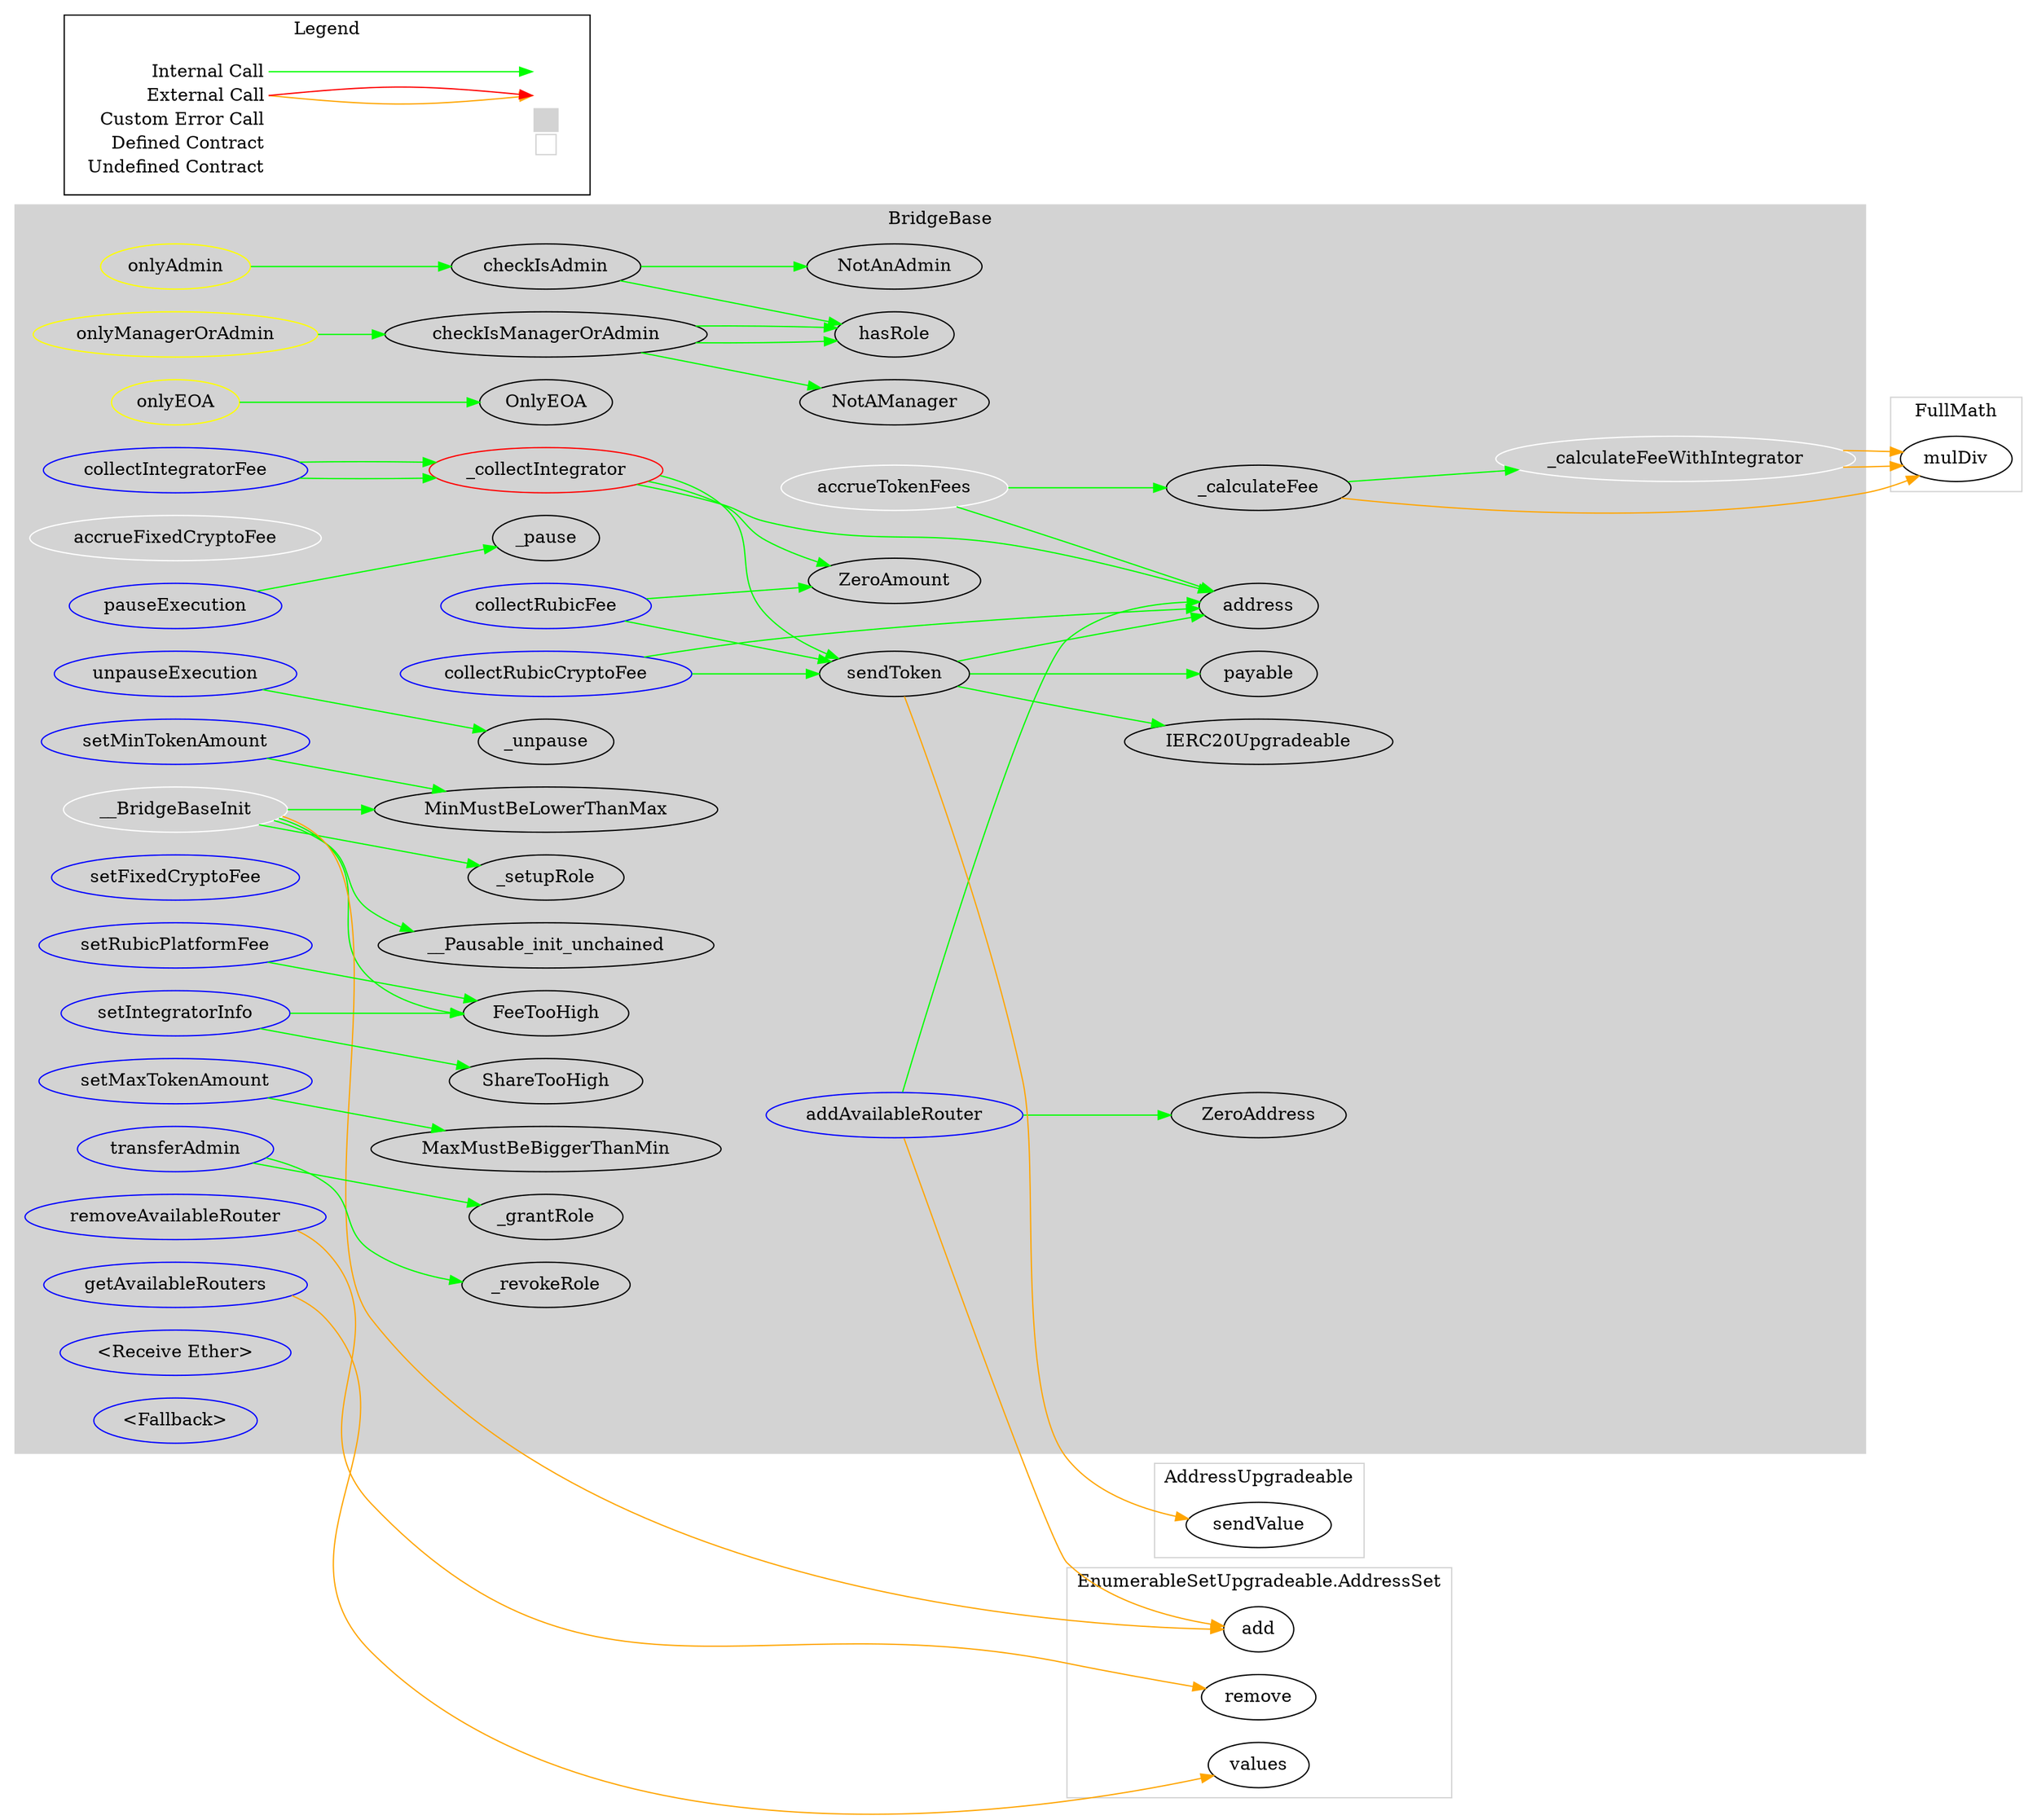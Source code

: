 digraph G {
  graph [ ratio = "auto", page = "100", compound =true ];
subgraph "clusterBridgeBase" {
  graph [ label = "BridgeBase", color = "lightgray", style = "filled", bgcolor = "lightgray" ];
  "BridgeBase.onlyAdmin" [ label = "onlyAdmin", color = "yellow" ];
  "BridgeBase.onlyManagerOrAdmin" [ label = "onlyManagerOrAdmin", color = "yellow" ];
  "BridgeBase.onlyEOA" [ label = "onlyEOA", color = "yellow" ];
  "BridgeBase.__BridgeBaseInit" [ label = "__BridgeBaseInit", color = "white" ];
  "BridgeBase.accrueFixedCryptoFee" [ label = "accrueFixedCryptoFee", color = "white" ];
  "BridgeBase.accrueTokenFees" [ label = "accrueTokenFees", color = "white" ];
  "BridgeBase._calculateFeeWithIntegrator" [ label = "_calculateFeeWithIntegrator", color = "white" ];
  "BridgeBase._calculateFee" [ label = "_calculateFee" ];
  "BridgeBase._collectIntegrator" [ label = "_collectIntegrator", color = "red" ];
  "BridgeBase.collectIntegratorFee" [ label = "collectIntegratorFee", color = "blue" ];
  "BridgeBase.collectRubicFee" [ label = "collectRubicFee", color = "blue" ];
  "BridgeBase.collectRubicCryptoFee" [ label = "collectRubicCryptoFee", color = "blue" ];
  "BridgeBase.pauseExecution" [ label = "pauseExecution", color = "blue" ];
  "BridgeBase.unpauseExecution" [ label = "unpauseExecution", color = "blue" ];
  "BridgeBase.setIntegratorInfo" [ label = "setIntegratorInfo", color = "blue" ];
  "BridgeBase.setFixedCryptoFee" [ label = "setFixedCryptoFee", color = "blue" ];
  "BridgeBase.setRubicPlatformFee" [ label = "setRubicPlatformFee", color = "blue" ];
  "BridgeBase.setMinTokenAmount" [ label = "setMinTokenAmount", color = "blue" ];
  "BridgeBase.setMaxTokenAmount" [ label = "setMaxTokenAmount", color = "blue" ];
  "BridgeBase.addAvailableRouter" [ label = "addAvailableRouter", color = "blue" ];
  "BridgeBase.removeAvailableRouter" [ label = "removeAvailableRouter", color = "blue" ];
  "BridgeBase.transferAdmin" [ label = "transferAdmin", color = "blue" ];
  "BridgeBase.getAvailableRouters" [ label = "getAvailableRouters", color = "blue" ];
  "BridgeBase.checkIsManagerOrAdmin" [ label = "checkIsManagerOrAdmin" ];
  "BridgeBase.checkIsAdmin" [ label = "checkIsAdmin" ];
  "BridgeBase.sendToken" [ label = "sendToken" ];
  "BridgeBase.<Receive Ether>" [ label = "<Receive Ether>", color = "blue" ];
  "BridgeBase.<Fallback>" [ label = "<Fallback>", color = "blue" ];
  "BridgeBase.OnlyEOA" [ label = "OnlyEOA" ];
  "BridgeBase.__Pausable_init_unchained" [ label = "__Pausable_init_unchained" ];
  "BridgeBase.FeeTooHigh" [ label = "FeeTooHigh" ];
  "BridgeBase.MinMustBeLowerThanMax" [ label = "MinMustBeLowerThanMax" ];
  "BridgeBase._setupRole" [ label = "_setupRole" ];
  "BridgeBase.address" [ label = "address" ];
  "BridgeBase.ZeroAmount" [ label = "ZeroAmount" ];
  "BridgeBase._pause" [ label = "_pause" ];
  "BridgeBase._unpause" [ label = "_unpause" ];
  "BridgeBase.ShareTooHigh" [ label = "ShareTooHigh" ];
  "BridgeBase.MaxMustBeBiggerThanMin" [ label = "MaxMustBeBiggerThanMin" ];
  "BridgeBase.ZeroAddress" [ label = "ZeroAddress" ];
  "BridgeBase._revokeRole" [ label = "_revokeRole" ];
  "BridgeBase._grantRole" [ label = "_grantRole" ];
  "BridgeBase.hasRole" [ label = "hasRole" ];
  "BridgeBase.NotAManager" [ label = "NotAManager" ];
  "BridgeBase.NotAnAdmin" [ label = "NotAnAdmin" ];
  "BridgeBase.payable" [ label = "payable" ];
  "BridgeBase.IERC20Upgradeable" [ label = "IERC20Upgradeable" ];
}

subgraph "clusterEnumerableSetUpgradeable.AddressSet" {
  graph [ label = "EnumerableSetUpgradeable.AddressSet", color = "lightgray" ];
  "EnumerableSetUpgradeable.AddressSet.add" [ label = "add" ];
  "EnumerableSetUpgradeable.AddressSet.remove" [ label = "remove" ];
  "EnumerableSetUpgradeable.AddressSet.values" [ label = "values" ];
}

subgraph "clusterFullMath" {
  graph [ label = "FullMath", color = "lightgray" ];
  "FullMath.mulDiv" [ label = "mulDiv" ];
}

subgraph "clusterAddressUpgradeable" {
  graph [ label = "AddressUpgradeable", color = "lightgray" ];
  "AddressUpgradeable.sendValue" [ label = "sendValue" ];
}

  "BridgeBase.onlyAdmin";
  "BridgeBase.checkIsAdmin";
  "BridgeBase.onlyManagerOrAdmin";
  "BridgeBase.checkIsManagerOrAdmin";
  "BridgeBase.onlyEOA";
  "BridgeBase.OnlyEOA";
  "BridgeBase.__BridgeBaseInit";
  "BridgeBase.__Pausable_init_unchained";
  "BridgeBase.FeeTooHigh";
  "EnumerableSetUpgradeable.AddressSet.add";
  "BridgeBase.MinMustBeLowerThanMax";
  "BridgeBase._setupRole";
  "BridgeBase.accrueTokenFees";
  "BridgeBase._calculateFee";
  "BridgeBase.address";
  "BridgeBase._calculateFeeWithIntegrator";
  "FullMath.mulDiv";
  "BridgeBase._collectIntegrator";
  "BridgeBase.ZeroAmount";
  "BridgeBase.sendToken";
  "BridgeBase.collectIntegratorFee";
  "BridgeBase.collectRubicFee";
  "BridgeBase.collectRubicCryptoFee";
  "BridgeBase.pauseExecution";
  "BridgeBase._pause";
  "BridgeBase.unpauseExecution";
  "BridgeBase._unpause";
  "BridgeBase.setIntegratorInfo";
  "BridgeBase.ShareTooHigh";
  "BridgeBase.setRubicPlatformFee";
  "BridgeBase.setMinTokenAmount";
  "BridgeBase.setMaxTokenAmount";
  "BridgeBase.MaxMustBeBiggerThanMin";
  "BridgeBase.addAvailableRouter";
  "BridgeBase.ZeroAddress";
  "BridgeBase.removeAvailableRouter";
  "EnumerableSetUpgradeable.AddressSet.remove";
  "BridgeBase.transferAdmin";
  "BridgeBase._revokeRole";
  "BridgeBase._grantRole";
  "BridgeBase.getAvailableRouters";
  "EnumerableSetUpgradeable.AddressSet.values";
  "BridgeBase.hasRole";
  "BridgeBase.NotAManager";
  "BridgeBase.NotAnAdmin";
  "AddressUpgradeable.sendValue";
  "BridgeBase.payable";
  "BridgeBase.IERC20Upgradeable";
  "BridgeBase.onlyAdmin" -> "BridgeBase.checkIsAdmin" [ color = "green" ];
  "BridgeBase.onlyManagerOrAdmin" -> "BridgeBase.checkIsManagerOrAdmin" [ color = "green" ];
  "BridgeBase.onlyEOA" -> "BridgeBase.OnlyEOA" [ color = "green" ];
  "BridgeBase.__BridgeBaseInit" -> "BridgeBase.__Pausable_init_unchained" [ color = "green" ];
  "BridgeBase.__BridgeBaseInit" -> "BridgeBase.FeeTooHigh" [ color = "green" ];
  "BridgeBase.__BridgeBaseInit" -> "EnumerableSetUpgradeable.AddressSet.add" [ color = "orange" ];
  "BridgeBase.__BridgeBaseInit" -> "BridgeBase.MinMustBeLowerThanMax" [ color = "green" ];
  "BridgeBase.__BridgeBaseInit" -> "BridgeBase._setupRole" [ color = "green" ];
  "BridgeBase.accrueTokenFees" -> "BridgeBase._calculateFee" [ color = "green" ];
  "BridgeBase.accrueTokenFees" -> "BridgeBase.address" [ color = "green" ];
  "BridgeBase._calculateFeeWithIntegrator" -> "FullMath.mulDiv" [ color = "orange" ];
  "BridgeBase._calculateFeeWithIntegrator" -> "FullMath.mulDiv" [ color = "orange" ];
  "BridgeBase._calculateFee" -> "BridgeBase._calculateFeeWithIntegrator" [ color = "green" ];
  "BridgeBase._calculateFee" -> "FullMath.mulDiv" [ color = "orange" ];
  "BridgeBase._collectIntegrator" -> "BridgeBase.address" [ color = "green" ];
  "BridgeBase._collectIntegrator" -> "BridgeBase.ZeroAmount" [ color = "green" ];
  "BridgeBase._collectIntegrator" -> "BridgeBase.sendToken" [ color = "green" ];
  "BridgeBase.collectIntegratorFee" -> "BridgeBase._collectIntegrator" [ color = "green" ];
  "BridgeBase.collectIntegratorFee" -> "BridgeBase._collectIntegrator" [ color = "green" ];
  "BridgeBase.collectRubicFee" -> "BridgeBase.ZeroAmount" [ color = "green" ];
  "BridgeBase.collectRubicFee" -> "BridgeBase.sendToken" [ color = "green" ];
  "BridgeBase.collectRubicCryptoFee" -> "BridgeBase.sendToken" [ color = "green" ];
  "BridgeBase.collectRubicCryptoFee" -> "BridgeBase.address" [ color = "green" ];
  "BridgeBase.pauseExecution" -> "BridgeBase._pause" [ color = "green" ];
  "BridgeBase.unpauseExecution" -> "BridgeBase._unpause" [ color = "green" ];
  "BridgeBase.setIntegratorInfo" -> "BridgeBase.FeeTooHigh" [ color = "green" ];
  "BridgeBase.setIntegratorInfo" -> "BridgeBase.ShareTooHigh" [ color = "green" ];
  "BridgeBase.setRubicPlatformFee" -> "BridgeBase.FeeTooHigh" [ color = "green" ];
  "BridgeBase.setMinTokenAmount" -> "BridgeBase.MinMustBeLowerThanMax" [ color = "green" ];
  "BridgeBase.setMaxTokenAmount" -> "BridgeBase.MaxMustBeBiggerThanMin" [ color = "green" ];
  "BridgeBase.addAvailableRouter" -> "BridgeBase.address" [ color = "green" ];
  "BridgeBase.addAvailableRouter" -> "BridgeBase.ZeroAddress" [ color = "green" ];
  "BridgeBase.addAvailableRouter" -> "EnumerableSetUpgradeable.AddressSet.add" [ color = "orange" ];
  "BridgeBase.removeAvailableRouter" -> "EnumerableSetUpgradeable.AddressSet.remove" [ color = "orange" ];
  "BridgeBase.transferAdmin" -> "BridgeBase._revokeRole" [ color = "green" ];
  "BridgeBase.transferAdmin" -> "BridgeBase._grantRole" [ color = "green" ];
  "BridgeBase.getAvailableRouters" -> "EnumerableSetUpgradeable.AddressSet.values" [ color = "orange" ];
  "BridgeBase.checkIsManagerOrAdmin" -> "BridgeBase.hasRole" [ color = "green" ];
  "BridgeBase.checkIsManagerOrAdmin" -> "BridgeBase.hasRole" [ color = "green" ];
  "BridgeBase.checkIsManagerOrAdmin" -> "BridgeBase.NotAManager" [ color = "green" ];
  "BridgeBase.checkIsAdmin" -> "BridgeBase.hasRole" [ color = "green" ];
  "BridgeBase.checkIsAdmin" -> "BridgeBase.NotAnAdmin" [ color = "green" ];
  "BridgeBase.sendToken" -> "BridgeBase.address" [ color = "green" ];
  "BridgeBase.sendToken" -> "AddressUpgradeable.sendValue" [ color = "orange" ];
  "BridgeBase.sendToken" -> "BridgeBase.payable" [ color = "green" ];
  "BridgeBase.sendToken" -> "BridgeBase.IERC20Upgradeable" [ color = "green" ];


rankdir=LR
node [shape=plaintext]
subgraph cluster_01 { 
label = "Legend";
key [label=<<table border="0" cellpadding="2" cellspacing="0" cellborder="0">
  <tr><td align="right" port="i1">Internal Call</td></tr>
  <tr><td align="right" port="i2">External Call</td></tr>
  <tr><td align="right" port="i2">Custom Error Call</td></tr>
  <tr><td align="right" port="i3">Defined Contract</td></tr>
  <tr><td align="right" port="i4">Undefined Contract</td></tr>
  </table>>]
key2 [label=<<table border="0" cellpadding="2" cellspacing="0" cellborder="0">
  <tr><td port="i1">&nbsp;&nbsp;&nbsp;</td></tr>
  <tr><td port="i2">&nbsp;&nbsp;&nbsp;</td></tr>
  <tr><td port="i3" bgcolor="lightgray">&nbsp;&nbsp;&nbsp;</td></tr>
  <tr><td port="i4">
    <table border="1" cellborder="0" cellspacing="0" cellpadding="7" color="lightgray">
      <tr>
       <td></td>
      </tr>
     </table>
  </td></tr>
  </table>>]
key:i1:e -> key2:i1:w [color="green"]
key:i2:e -> key2:i2:w [color="orange"]
key:i2:e -> key2:i2:w [color="red"]
}
}

